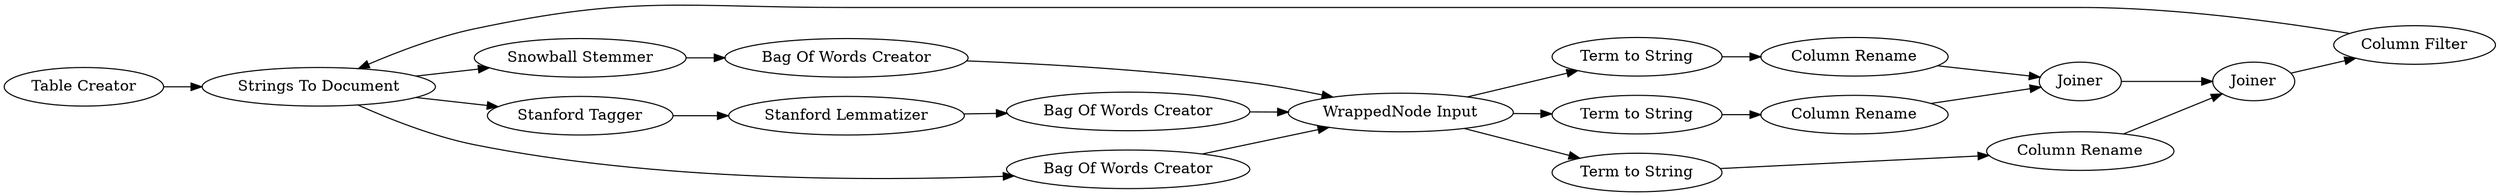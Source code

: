 digraph {
	326 [label="Table Creator"]
	381 [label="Stanford Lemmatizer"]
	407 [label="Snowball Stemmer"]
	384 [label="Term to String"]
	385 [label="Term to String"]
	387 [label=Joiner]
	388 [label="Column Filter"]
	405 [label="Column Rename"]
	406 [label="Column Rename"]
	408 [label="Column Rename"]
	410 [label="Term to String"]
	411 [label=Joiner]
	412 [label="WrappedNode Input"]
	413 [label="WrappedNode Output"]
	413 [label="Strings To Document"]
	414 [label="Stanford Tagger"]
	415 [label="Bag Of Words Creator"]
	416 [label="Bag Of Words Creator"]
	417 [label="Bag Of Words Creator"]
	384 -> 405
	385 -> 406
	387 -> 411
	388 -> 413
	405 -> 387
	406 -> 387
	408 -> 411
	410 -> 408
	411 -> 388
	412 -> 410
	412 -> 384
	412 -> 385
	326 -> 413
	381 -> 415
	407 -> 416
	413 -> 414
	413 -> 407
	413 -> 417
	414 -> 381
	415 -> 412
	416 -> 412
	417 -> 412
	rankdir=LR
}
